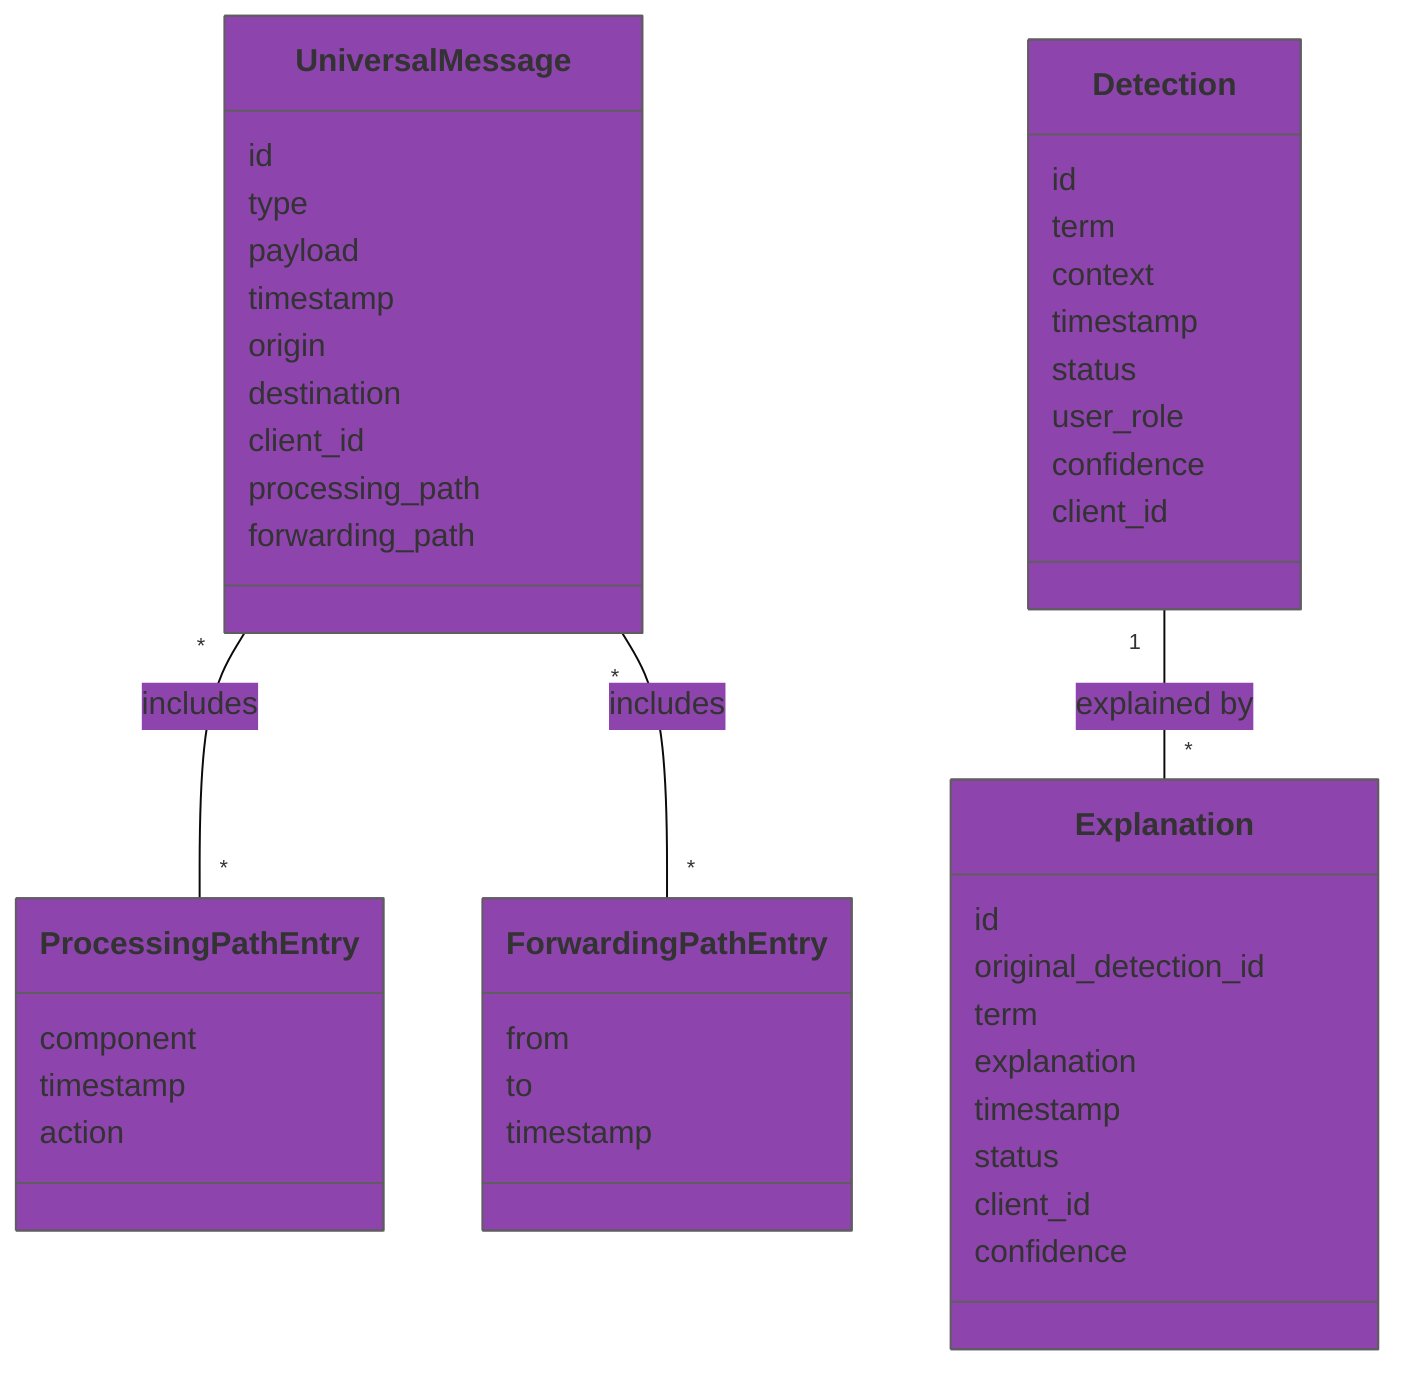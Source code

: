 %% Visual Class Diagram: UniversalMessage & Related Models
%% For presentations: simplified labels, color, and grouping
%% Legend: purple = models, gray = attributes

%%{init: {'theme':'base','themeVariables':{
  'primaryColor': '#8e44ad',
  'secondaryColor': '#ecf0f1',
  'tertiaryColor': '#bdc3c7',
  'fontSize':'16px'
}}}%%

classDiagram
    class UniversalMessage {
        id
        type
        payload
        timestamp
        origin
        destination
        client_id
        processing_path
        forwarding_path
    }
    class ProcessingPathEntry {
        component
        timestamp
        action
    }
    class ForwardingPathEntry {
        from
        to
        timestamp
    }
    class Detection {
        id
        term
        context
        timestamp
        status
        user_role
        confidence
        client_id
    }
    class Explanation {
        id
        original_detection_id
        term
        explanation
        timestamp
        status
        client_id
        confidence
    }
    UniversalMessage "*" -- "*" ProcessingPathEntry : includes
    UniversalMessage "*" -- "*" ForwardingPathEntry : includes
        Detection "1" -- "*" Explanation : explained by